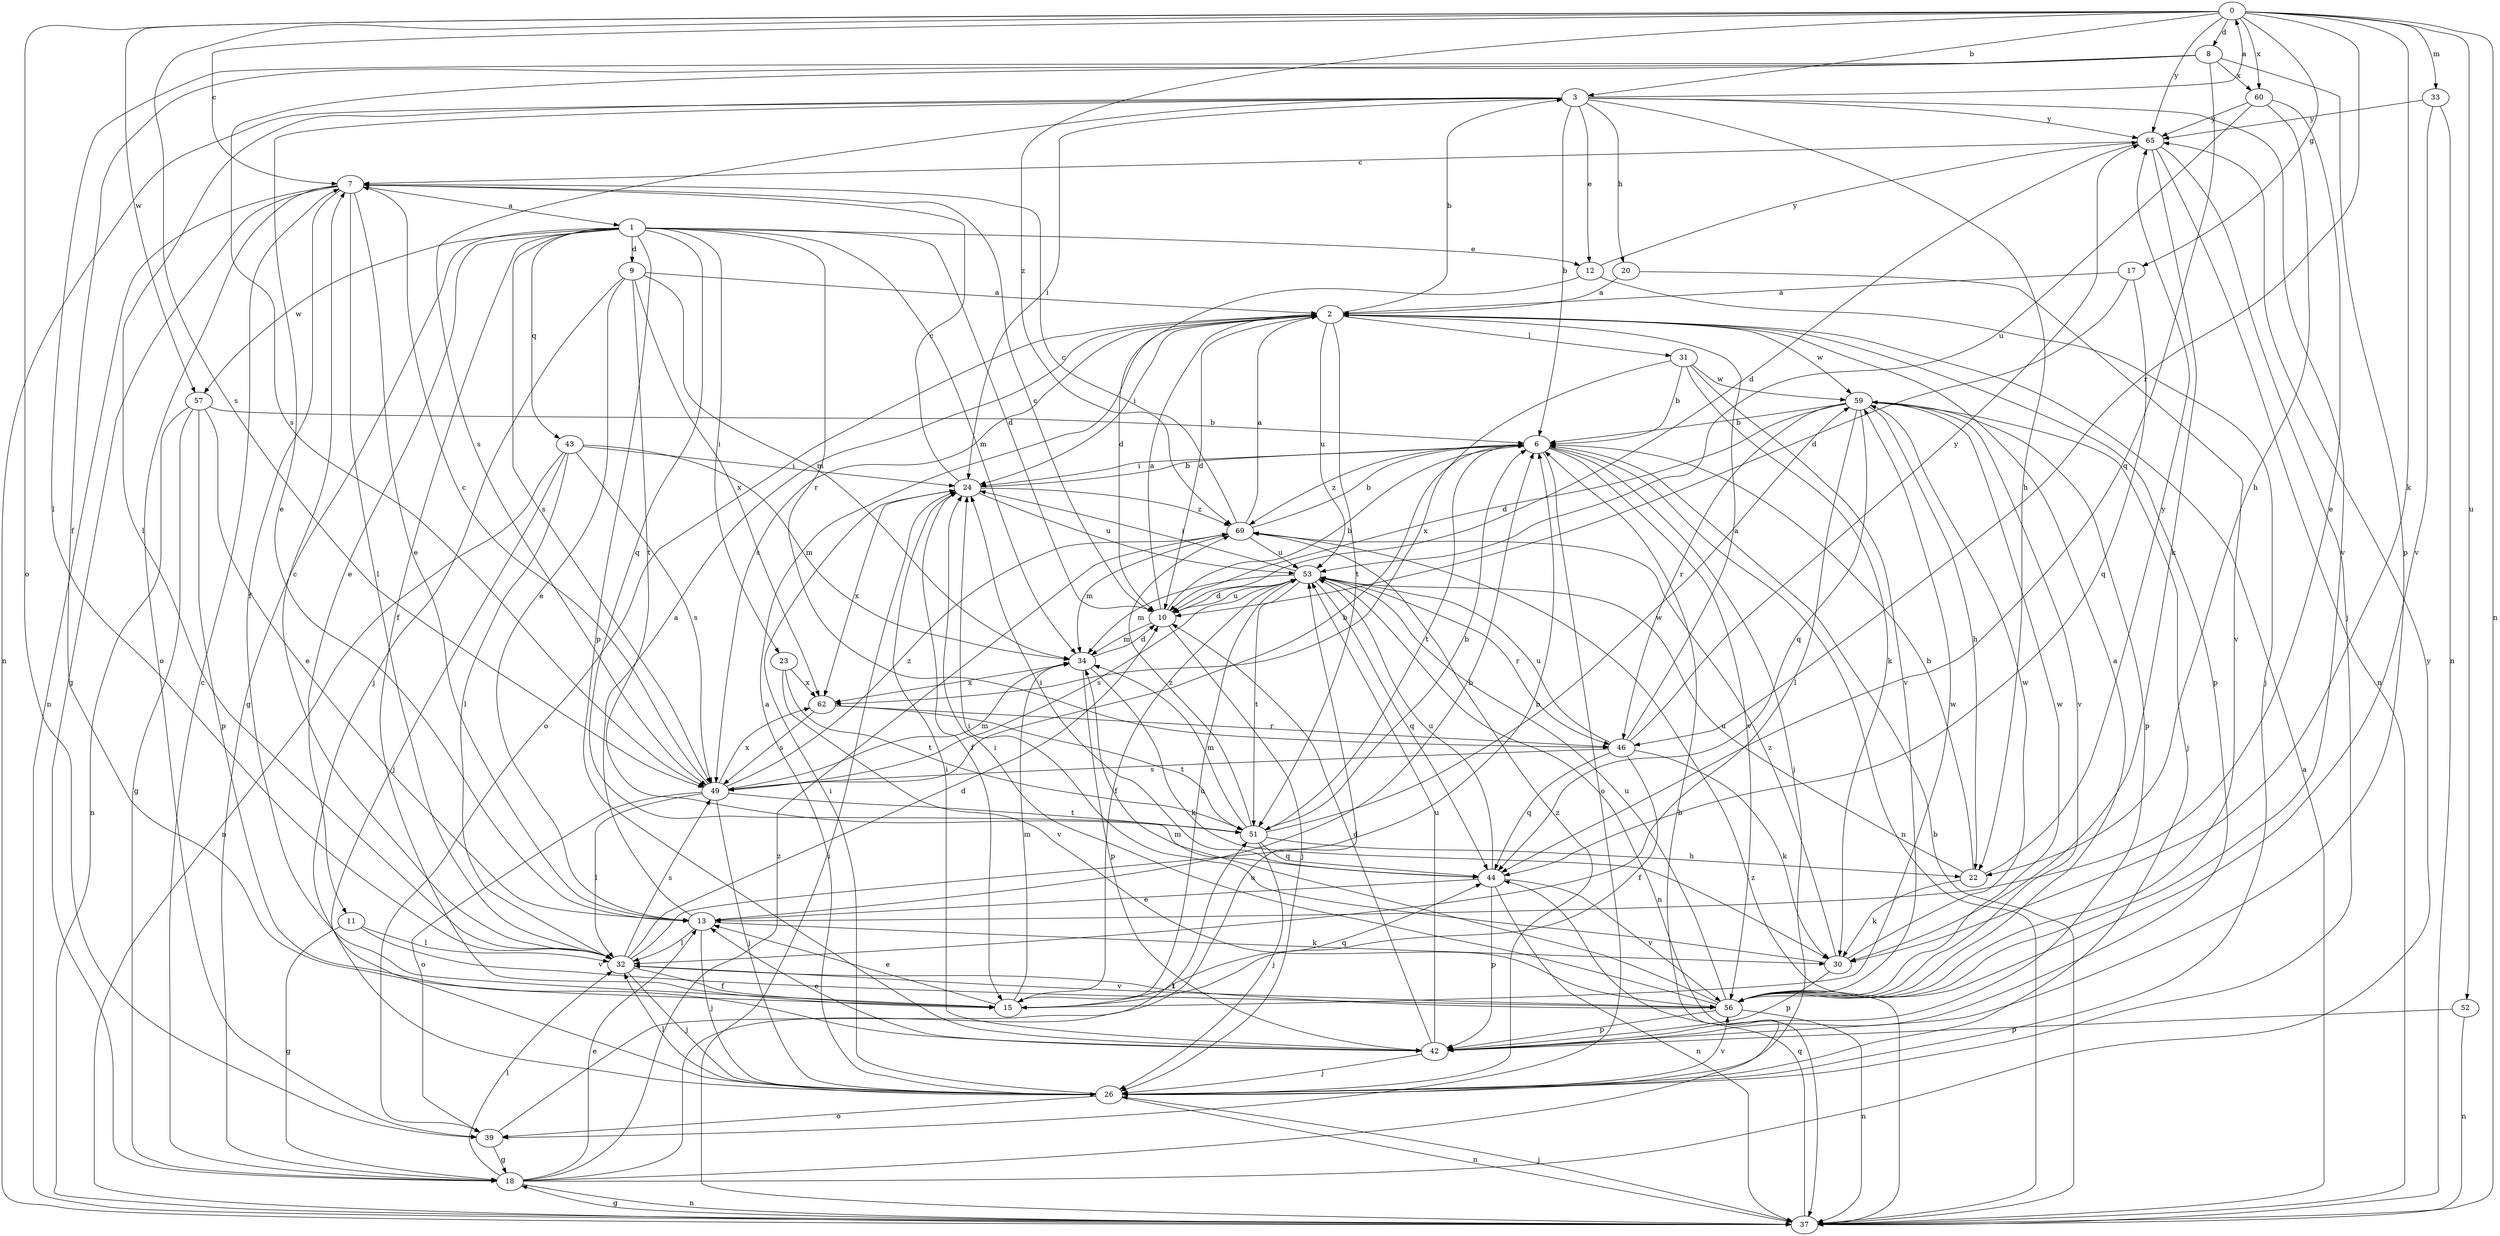 strict digraph  {
0;
1;
2;
3;
6;
7;
8;
9;
10;
11;
12;
13;
15;
17;
18;
20;
22;
23;
24;
26;
30;
31;
32;
33;
34;
37;
39;
42;
43;
44;
46;
49;
51;
52;
53;
56;
57;
59;
60;
62;
65;
69;
0 -> 3  [label=b];
0 -> 7  [label=c];
0 -> 8  [label=d];
0 -> 17  [label=g];
0 -> 30  [label=k];
0 -> 33  [label=m];
0 -> 37  [label=n];
0 -> 39  [label=o];
0 -> 46  [label=r];
0 -> 49  [label=s];
0 -> 52  [label=u];
0 -> 57  [label=w];
0 -> 60  [label=x];
0 -> 65  [label=y];
0 -> 69  [label=z];
1 -> 9  [label=d];
1 -> 10  [label=d];
1 -> 11  [label=e];
1 -> 12  [label=e];
1 -> 15  [label=f];
1 -> 18  [label=g];
1 -> 23  [label=i];
1 -> 34  [label=m];
1 -> 42  [label=p];
1 -> 43  [label=q];
1 -> 44  [label=q];
1 -> 46  [label=r];
1 -> 49  [label=s];
1 -> 57  [label=w];
2 -> 3  [label=b];
2 -> 10  [label=d];
2 -> 24  [label=i];
2 -> 31  [label=l];
2 -> 39  [label=o];
2 -> 42  [label=p];
2 -> 49  [label=s];
2 -> 51  [label=t];
2 -> 53  [label=u];
2 -> 59  [label=w];
3 -> 0  [label=a];
3 -> 6  [label=b];
3 -> 12  [label=e];
3 -> 13  [label=e];
3 -> 20  [label=h];
3 -> 22  [label=h];
3 -> 24  [label=i];
3 -> 32  [label=l];
3 -> 37  [label=n];
3 -> 49  [label=s];
3 -> 56  [label=v];
3 -> 65  [label=y];
6 -> 24  [label=i];
6 -> 26  [label=j];
6 -> 37  [label=n];
6 -> 39  [label=o];
6 -> 51  [label=t];
6 -> 56  [label=v];
6 -> 69  [label=z];
7 -> 1  [label=a];
7 -> 13  [label=e];
7 -> 15  [label=f];
7 -> 18  [label=g];
7 -> 32  [label=l];
7 -> 37  [label=n];
7 -> 39  [label=o];
8 -> 15  [label=f];
8 -> 32  [label=l];
8 -> 42  [label=p];
8 -> 44  [label=q];
8 -> 49  [label=s];
8 -> 60  [label=x];
9 -> 2  [label=a];
9 -> 13  [label=e];
9 -> 26  [label=j];
9 -> 34  [label=m];
9 -> 51  [label=t];
9 -> 62  [label=x];
10 -> 2  [label=a];
10 -> 6  [label=b];
10 -> 7  [label=c];
10 -> 26  [label=j];
10 -> 34  [label=m];
10 -> 53  [label=u];
11 -> 18  [label=g];
11 -> 32  [label=l];
11 -> 56  [label=v];
12 -> 10  [label=d];
12 -> 26  [label=j];
12 -> 65  [label=y];
13 -> 2  [label=a];
13 -> 6  [label=b];
13 -> 26  [label=j];
13 -> 30  [label=k];
13 -> 32  [label=l];
15 -> 13  [label=e];
15 -> 34  [label=m];
15 -> 44  [label=q];
15 -> 53  [label=u];
15 -> 59  [label=w];
17 -> 2  [label=a];
17 -> 10  [label=d];
17 -> 44  [label=q];
18 -> 6  [label=b];
18 -> 7  [label=c];
18 -> 13  [label=e];
18 -> 32  [label=l];
18 -> 37  [label=n];
18 -> 53  [label=u];
18 -> 65  [label=y];
18 -> 69  [label=z];
20 -> 2  [label=a];
20 -> 56  [label=v];
22 -> 6  [label=b];
22 -> 30  [label=k];
22 -> 53  [label=u];
22 -> 65  [label=y];
23 -> 51  [label=t];
23 -> 56  [label=v];
23 -> 62  [label=x];
24 -> 6  [label=b];
24 -> 7  [label=c];
24 -> 15  [label=f];
24 -> 53  [label=u];
24 -> 62  [label=x];
24 -> 69  [label=z];
26 -> 2  [label=a];
26 -> 24  [label=i];
26 -> 32  [label=l];
26 -> 37  [label=n];
26 -> 39  [label=o];
26 -> 56  [label=v];
26 -> 69  [label=z];
30 -> 24  [label=i];
30 -> 42  [label=p];
30 -> 59  [label=w];
30 -> 69  [label=z];
31 -> 6  [label=b];
31 -> 30  [label=k];
31 -> 56  [label=v];
31 -> 59  [label=w];
31 -> 62  [label=x];
32 -> 6  [label=b];
32 -> 7  [label=c];
32 -> 10  [label=d];
32 -> 15  [label=f];
32 -> 26  [label=j];
32 -> 49  [label=s];
32 -> 56  [label=v];
33 -> 37  [label=n];
33 -> 56  [label=v];
33 -> 65  [label=y];
34 -> 10  [label=d];
34 -> 30  [label=k];
34 -> 42  [label=p];
34 -> 62  [label=x];
37 -> 2  [label=a];
37 -> 6  [label=b];
37 -> 18  [label=g];
37 -> 24  [label=i];
37 -> 26  [label=j];
37 -> 44  [label=q];
37 -> 69  [label=z];
39 -> 18  [label=g];
39 -> 51  [label=t];
42 -> 10  [label=d];
42 -> 13  [label=e];
42 -> 24  [label=i];
42 -> 26  [label=j];
42 -> 53  [label=u];
43 -> 24  [label=i];
43 -> 26  [label=j];
43 -> 32  [label=l];
43 -> 34  [label=m];
43 -> 37  [label=n];
43 -> 49  [label=s];
44 -> 13  [label=e];
44 -> 24  [label=i];
44 -> 37  [label=n];
44 -> 42  [label=p];
44 -> 53  [label=u];
44 -> 56  [label=v];
46 -> 2  [label=a];
46 -> 15  [label=f];
46 -> 30  [label=k];
46 -> 44  [label=q];
46 -> 49  [label=s];
46 -> 53  [label=u];
46 -> 65  [label=y];
49 -> 6  [label=b];
49 -> 7  [label=c];
49 -> 26  [label=j];
49 -> 32  [label=l];
49 -> 34  [label=m];
49 -> 39  [label=o];
49 -> 51  [label=t];
49 -> 62  [label=x];
49 -> 69  [label=z];
51 -> 6  [label=b];
51 -> 22  [label=h];
51 -> 26  [label=j];
51 -> 34  [label=m];
51 -> 44  [label=q];
51 -> 59  [label=w];
51 -> 69  [label=z];
52 -> 37  [label=n];
52 -> 42  [label=p];
53 -> 10  [label=d];
53 -> 15  [label=f];
53 -> 24  [label=i];
53 -> 34  [label=m];
53 -> 37  [label=n];
53 -> 44  [label=q];
53 -> 46  [label=r];
53 -> 49  [label=s];
53 -> 51  [label=t];
56 -> 2  [label=a];
56 -> 24  [label=i];
56 -> 32  [label=l];
56 -> 34  [label=m];
56 -> 37  [label=n];
56 -> 42  [label=p];
56 -> 53  [label=u];
56 -> 59  [label=w];
57 -> 6  [label=b];
57 -> 13  [label=e];
57 -> 18  [label=g];
57 -> 37  [label=n];
57 -> 42  [label=p];
59 -> 6  [label=b];
59 -> 10  [label=d];
59 -> 22  [label=h];
59 -> 26  [label=j];
59 -> 32  [label=l];
59 -> 42  [label=p];
59 -> 44  [label=q];
59 -> 46  [label=r];
59 -> 56  [label=v];
60 -> 13  [label=e];
60 -> 22  [label=h];
60 -> 53  [label=u];
60 -> 65  [label=y];
62 -> 46  [label=r];
62 -> 49  [label=s];
62 -> 51  [label=t];
65 -> 7  [label=c];
65 -> 10  [label=d];
65 -> 26  [label=j];
65 -> 30  [label=k];
65 -> 37  [label=n];
69 -> 2  [label=a];
69 -> 6  [label=b];
69 -> 7  [label=c];
69 -> 34  [label=m];
69 -> 53  [label=u];
}
